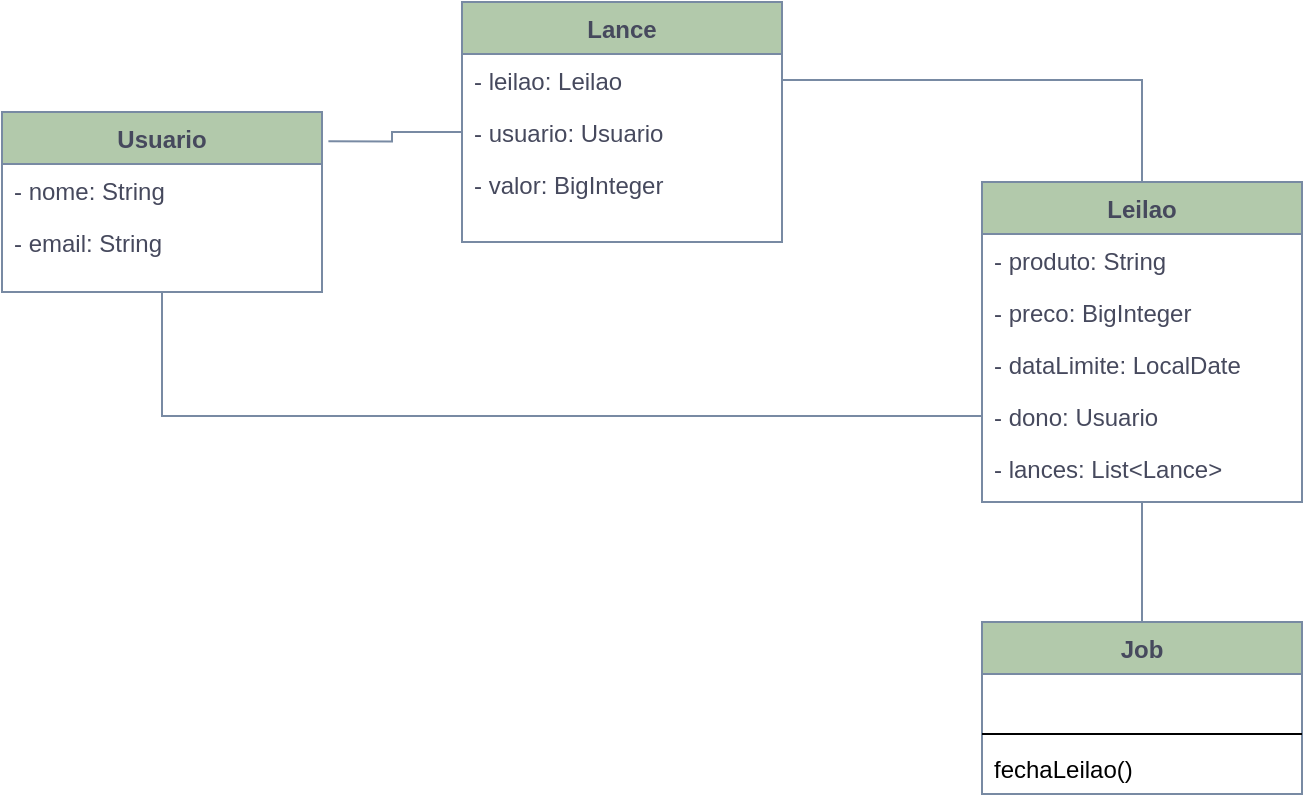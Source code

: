 <mxfile version="13.9.6" type="device"><diagram id="C5RBs43oDa-KdzZeNtuy" name="Page-1"><mxGraphModel dx="821" dy="627" grid="1" gridSize="10" guides="1" tooltips="1" connect="1" arrows="1" fold="1" page="1" pageScale="1" pageWidth="827" pageHeight="1169" math="0" shadow="0"><root><mxCell id="WIyWlLk6GJQsqaUBKTNV-0"/><mxCell id="WIyWlLk6GJQsqaUBKTNV-1" parent="WIyWlLk6GJQsqaUBKTNV-0"/><mxCell id="zkfFHV4jXpPFQw0GAbJ--0" value="Leilao" style="swimlane;fontStyle=1;align=center;verticalAlign=top;childLayout=stackLayout;horizontal=1;startSize=26;horizontalStack=0;resizeParent=1;resizeLast=0;collapsible=1;marginBottom=0;shadow=0;strokeWidth=1;fillColor=#B2C9AB;strokeColor=#788AA3;fontColor=#46495D;" parent="WIyWlLk6GJQsqaUBKTNV-1" vertex="1"><mxGeometry x="600" y="140" width="160" height="160" as="geometry"><mxRectangle x="230" y="140" width="160" height="26" as="alternateBounds"/></mxGeometry></mxCell><mxCell id="zkfFHV4jXpPFQw0GAbJ--1" value="- produto: String" style="text;align=left;verticalAlign=top;spacingLeft=4;spacingRight=4;overflow=hidden;rotatable=0;points=[[0,0.5],[1,0.5]];portConstraint=eastwest;fontColor=#46495D;" parent="zkfFHV4jXpPFQw0GAbJ--0" vertex="1"><mxGeometry y="26" width="160" height="26" as="geometry"/></mxCell><mxCell id="zkfFHV4jXpPFQw0GAbJ--2" value="- preco: BigInteger" style="text;align=left;verticalAlign=top;spacingLeft=4;spacingRight=4;overflow=hidden;rotatable=0;points=[[0,0.5],[1,0.5]];portConstraint=eastwest;shadow=0;html=0;fontColor=#46495D;" parent="zkfFHV4jXpPFQw0GAbJ--0" vertex="1"><mxGeometry y="52" width="160" height="26" as="geometry"/></mxCell><mxCell id="zkfFHV4jXpPFQw0GAbJ--3" value="- dataLimite: LocalDate" style="text;align=left;verticalAlign=top;spacingLeft=4;spacingRight=4;overflow=hidden;rotatable=0;points=[[0,0.5],[1,0.5]];portConstraint=eastwest;shadow=0;html=0;fontColor=#46495D;" parent="zkfFHV4jXpPFQw0GAbJ--0" vertex="1"><mxGeometry y="78" width="160" height="26" as="geometry"/></mxCell><mxCell id="wV2tqxsdozT0xa5O-nAq-41" value="- dono: Usuario" style="text;align=left;verticalAlign=top;spacingLeft=4;spacingRight=4;overflow=hidden;rotatable=0;points=[[0,0.5],[1,0.5]];portConstraint=eastwest;shadow=0;html=0;fontColor=#46495D;" vertex="1" parent="zkfFHV4jXpPFQw0GAbJ--0"><mxGeometry y="104" width="160" height="26" as="geometry"/></mxCell><mxCell id="wV2tqxsdozT0xa5O-nAq-18" value="- lances: List&lt;Lance&gt;" style="text;align=left;verticalAlign=top;spacingLeft=4;spacingRight=4;overflow=hidden;rotatable=0;points=[[0,0.5],[1,0.5]];portConstraint=eastwest;shadow=0;html=0;fontColor=#46495D;" vertex="1" parent="zkfFHV4jXpPFQw0GAbJ--0"><mxGeometry y="130" width="160" height="26" as="geometry"/></mxCell><mxCell id="wV2tqxsdozT0xa5O-nAq-27" value="Usuario" style="swimlane;fontStyle=1;align=center;verticalAlign=top;childLayout=stackLayout;horizontal=1;startSize=26;horizontalStack=0;resizeParent=1;resizeLast=0;collapsible=1;marginBottom=0;shadow=0;strokeWidth=1;fillColor=#B2C9AB;strokeColor=#788AA3;fontColor=#46495D;" vertex="1" parent="WIyWlLk6GJQsqaUBKTNV-1"><mxGeometry x="110" y="105" width="160" height="90" as="geometry"><mxRectangle x="230" y="140" width="160" height="26" as="alternateBounds"/></mxGeometry></mxCell><mxCell id="wV2tqxsdozT0xa5O-nAq-28" value="- nome: String" style="text;align=left;verticalAlign=top;spacingLeft=4;spacingRight=4;overflow=hidden;rotatable=0;points=[[0,0.5],[1,0.5]];portConstraint=eastwest;fontColor=#46495D;" vertex="1" parent="wV2tqxsdozT0xa5O-nAq-27"><mxGeometry y="26" width="160" height="26" as="geometry"/></mxCell><mxCell id="wV2tqxsdozT0xa5O-nAq-29" value="- email: String" style="text;align=left;verticalAlign=top;spacingLeft=4;spacingRight=4;overflow=hidden;rotatable=0;points=[[0,0.5],[1,0.5]];portConstraint=eastwest;shadow=0;html=0;fontColor=#46495D;" vertex="1" parent="wV2tqxsdozT0xa5O-nAq-27"><mxGeometry y="52" width="160" height="26" as="geometry"/></mxCell><mxCell id="wV2tqxsdozT0xa5O-nAq-32" value="Lance" style="swimlane;fontStyle=1;align=center;verticalAlign=top;childLayout=stackLayout;horizontal=1;startSize=26;horizontalStack=0;resizeParent=1;resizeLast=0;collapsible=1;marginBottom=0;shadow=0;strokeWidth=1;fillColor=#B2C9AB;strokeColor=#788AA3;fontColor=#46495D;" vertex="1" parent="WIyWlLk6GJQsqaUBKTNV-1"><mxGeometry x="340" y="50" width="160" height="120" as="geometry"><mxRectangle x="230" y="140" width="160" height="26" as="alternateBounds"/></mxGeometry></mxCell><mxCell id="wV2tqxsdozT0xa5O-nAq-34" value="- leilao: Leilao" style="text;align=left;verticalAlign=top;spacingLeft=4;spacingRight=4;overflow=hidden;rotatable=0;points=[[0,0.5],[1,0.5]];portConstraint=eastwest;shadow=0;html=0;fontColor=#46495D;" vertex="1" parent="wV2tqxsdozT0xa5O-nAq-32"><mxGeometry y="26" width="160" height="26" as="geometry"/></mxCell><mxCell id="wV2tqxsdozT0xa5O-nAq-33" value="- usuario: Usuario" style="text;align=left;verticalAlign=top;spacingLeft=4;spacingRight=4;overflow=hidden;rotatable=0;points=[[0,0.5],[1,0.5]];portConstraint=eastwest;fontColor=#46495D;" vertex="1" parent="wV2tqxsdozT0xa5O-nAq-32"><mxGeometry y="52" width="160" height="26" as="geometry"/></mxCell><mxCell id="wV2tqxsdozT0xa5O-nAq-55" value="- valor: BigInteger" style="text;align=left;verticalAlign=top;spacingLeft=4;spacingRight=4;overflow=hidden;rotatable=0;points=[[0,0.5],[1,0.5]];portConstraint=eastwest;shadow=0;html=0;fontColor=#46495D;" vertex="1" parent="wV2tqxsdozT0xa5O-nAq-32"><mxGeometry y="78" width="160" height="26" as="geometry"/></mxCell><mxCell id="wV2tqxsdozT0xa5O-nAq-58" style="edgeStyle=orthogonalEdgeStyle;rounded=0;sketch=0;orthogonalLoop=1;jettySize=auto;html=1;exitX=0;exitY=0.5;exitDx=0;exitDy=0;entryX=1.02;entryY=0.163;entryDx=0;entryDy=0;entryPerimeter=0;startArrow=none;startFill=0;endArrow=none;endFill=0;strokeColor=#788AA3;fillColor=#B2C9AB;fontColor=#46495D;" edge="1" parent="WIyWlLk6GJQsqaUBKTNV-1" source="wV2tqxsdozT0xa5O-nAq-33" target="wV2tqxsdozT0xa5O-nAq-27"><mxGeometry relative="1" as="geometry"/></mxCell><mxCell id="wV2tqxsdozT0xa5O-nAq-59" style="rounded=0;sketch=0;orthogonalLoop=1;jettySize=auto;html=1;exitX=1;exitY=0.5;exitDx=0;exitDy=0;entryX=0.5;entryY=0;entryDx=0;entryDy=0;startArrow=none;startFill=0;endArrow=none;endFill=0;strokeColor=#788AA3;fillColor=#B2C9AB;fontColor=#46495D;jumpStyle=none;elbow=vertical;edgeStyle=orthogonalEdgeStyle;" edge="1" parent="WIyWlLk6GJQsqaUBKTNV-1" source="wV2tqxsdozT0xa5O-nAq-34" target="zkfFHV4jXpPFQw0GAbJ--0"><mxGeometry relative="1" as="geometry"/></mxCell><mxCell id="wV2tqxsdozT0xa5O-nAq-60" style="edgeStyle=orthogonalEdgeStyle;rounded=0;sketch=0;orthogonalLoop=1;jettySize=auto;html=1;exitX=0;exitY=0.5;exitDx=0;exitDy=0;entryX=0.5;entryY=1;entryDx=0;entryDy=0;startArrow=none;startFill=0;endArrow=none;endFill=0;strokeColor=#788AA3;fillColor=#B2C9AB;fontColor=#46495D;" edge="1" parent="WIyWlLk6GJQsqaUBKTNV-1" source="wV2tqxsdozT0xa5O-nAq-41" target="wV2tqxsdozT0xa5O-nAq-27"><mxGeometry relative="1" as="geometry"/></mxCell><mxCell id="wV2tqxsdozT0xa5O-nAq-65" style="edgeStyle=orthogonalEdgeStyle;rounded=0;sketch=0;jumpStyle=none;orthogonalLoop=1;jettySize=auto;html=1;entryX=0.5;entryY=1;entryDx=0;entryDy=0;startArrow=none;startFill=0;endArrow=none;endFill=0;strokeColor=#788AA3;fillColor=#B2C9AB;fontColor=#46495D;" edge="1" parent="WIyWlLk6GJQsqaUBKTNV-1" source="wV2tqxsdozT0xa5O-nAq-61" target="zkfFHV4jXpPFQw0GAbJ--0"><mxGeometry relative="1" as="geometry"/></mxCell><mxCell id="wV2tqxsdozT0xa5O-nAq-61" value="Job" style="swimlane;fontStyle=1;align=center;verticalAlign=top;childLayout=stackLayout;horizontal=1;startSize=26;horizontalStack=0;resizeParent=1;resizeParentMax=0;resizeLast=0;collapsible=1;marginBottom=0;rounded=0;sketch=0;strokeColor=#788AA3;fillColor=#B2C9AB;fontColor=#46495D;" vertex="1" parent="WIyWlLk6GJQsqaUBKTNV-1"><mxGeometry x="600" y="360" width="160" height="86" as="geometry"/></mxCell><mxCell id="wV2tqxsdozT0xa5O-nAq-62" value=" " style="text;strokeColor=none;fillColor=none;align=left;verticalAlign=top;spacingLeft=4;spacingRight=4;overflow=hidden;rotatable=0;points=[[0,0.5],[1,0.5]];portConstraint=eastwest;" vertex="1" parent="wV2tqxsdozT0xa5O-nAq-61"><mxGeometry y="26" width="160" height="26" as="geometry"/></mxCell><mxCell id="wV2tqxsdozT0xa5O-nAq-63" value="" style="line;strokeWidth=1;fillColor=none;align=left;verticalAlign=middle;spacingTop=-1;spacingLeft=3;spacingRight=3;rotatable=0;labelPosition=right;points=[];portConstraint=eastwest;" vertex="1" parent="wV2tqxsdozT0xa5O-nAq-61"><mxGeometry y="52" width="160" height="8" as="geometry"/></mxCell><mxCell id="wV2tqxsdozT0xa5O-nAq-64" value="fechaLeilao()" style="text;strokeColor=none;fillColor=none;align=left;verticalAlign=top;spacingLeft=4;spacingRight=4;overflow=hidden;rotatable=0;points=[[0,0.5],[1,0.5]];portConstraint=eastwest;" vertex="1" parent="wV2tqxsdozT0xa5O-nAq-61"><mxGeometry y="60" width="160" height="26" as="geometry"/></mxCell></root></mxGraphModel></diagram></mxfile>